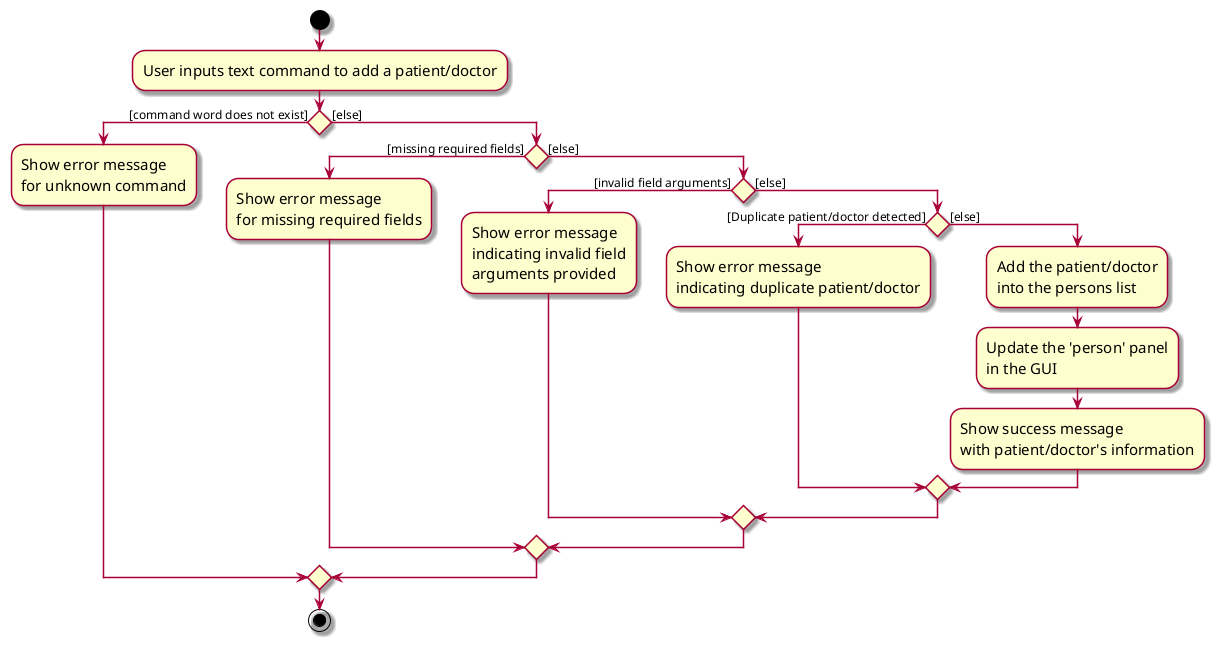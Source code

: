 @startuml
skin rose
skinparam ActivityFontSize 15
skinparam ArrowFontSize 12

start
:User inputs text command to add a patient/doctor;

if () then ([command word does not exist])
    :Show error message\nfor unknown command;
else ([else])
    if () then ([missing required fields])
        :Show error message\nfor missing required fields;
    else ([else])
        if () then ([invalid field arguments])
            :Show error message\nindicating invalid field\narguments provided;
        else ([else])
            if () then ([Duplicate patient/doctor detected])
                :Show error message\nindicating duplicate patient/doctor;
                else ([else])
                    :Add the patient/doctor\ninto the persons list;
                    :Update the 'person' panel\nin the GUI;
                    :Show success message\nwith patient/doctor's information;
            endif;
        endif
    endif
endif

stop
@enduml
